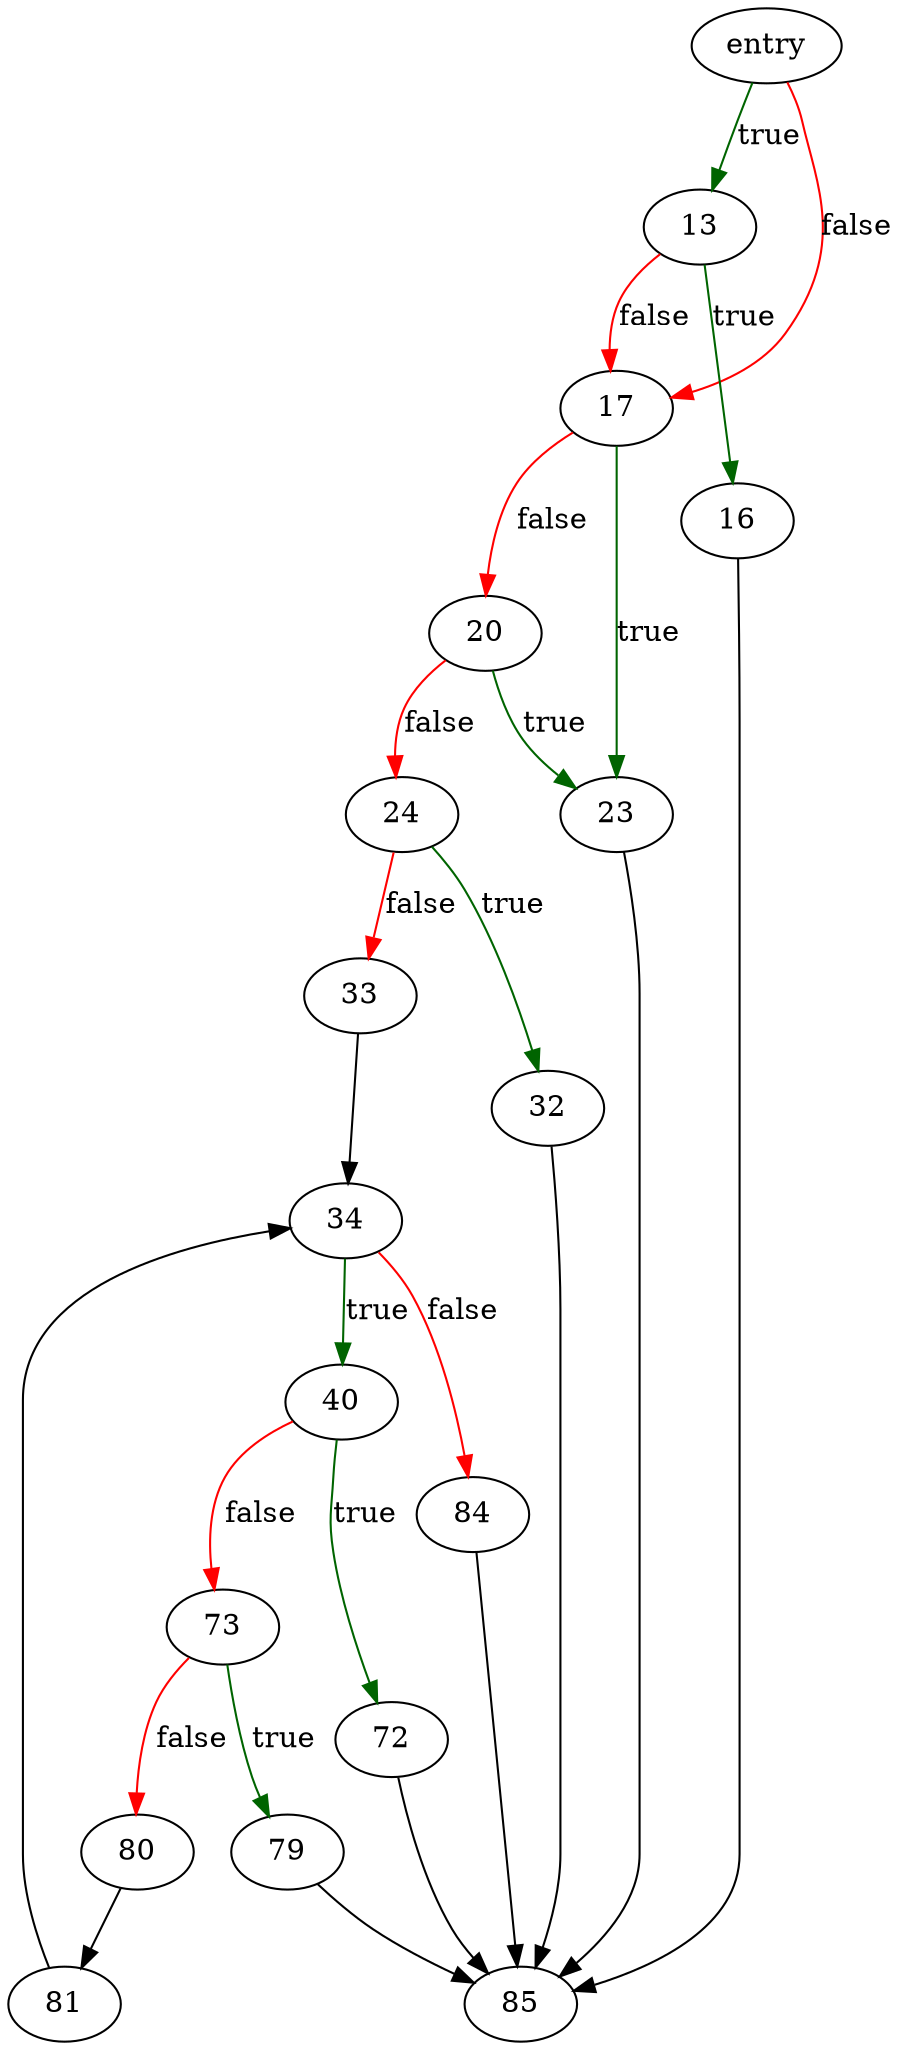 digraph "sqlite3ExprListCompare" {
	// Node definitions.
	3 [label=entry];
	13;
	16;
	17;
	20;
	23;
	24;
	32;
	33;
	34;
	40;
	72;
	73;
	79;
	80;
	81;
	84;
	85;

	// Edge definitions.
	3 -> 13 [
		color=darkgreen
		label=true
	];
	3 -> 17 [
		color=red
		label=false
	];
	13 -> 16 [
		color=darkgreen
		label=true
	];
	13 -> 17 [
		color=red
		label=false
	];
	16 -> 85;
	17 -> 20 [
		color=red
		label=false
	];
	17 -> 23 [
		color=darkgreen
		label=true
	];
	20 -> 23 [
		color=darkgreen
		label=true
	];
	20 -> 24 [
		color=red
		label=false
	];
	23 -> 85;
	24 -> 32 [
		color=darkgreen
		label=true
	];
	24 -> 33 [
		color=red
		label=false
	];
	32 -> 85;
	33 -> 34;
	34 -> 40 [
		color=darkgreen
		label=true
	];
	34 -> 84 [
		color=red
		label=false
	];
	40 -> 72 [
		color=darkgreen
		label=true
	];
	40 -> 73 [
		color=red
		label=false
	];
	72 -> 85;
	73 -> 79 [
		color=darkgreen
		label=true
	];
	73 -> 80 [
		color=red
		label=false
	];
	79 -> 85;
	80 -> 81;
	81 -> 34;
	84 -> 85;
}